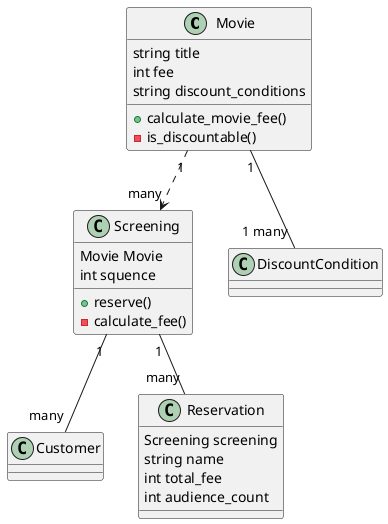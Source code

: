 @startuml
Movie "1" ..> "many" Screening
Movie "1" -- "1 many"  DiscountCondition
Screening "1" -- "many" Customer
Screening "1" -- "many" Reservation

class Screening{
    Movie Movie
    int squence
    +reserve()
    -calculate_fee()
}

Class Movie{
    string title
    int fee
    string discount_conditions

    +calculate_movie_fee()
    -is_discountable()
}

class Reservation{
    Screening screening
    string name
    int total_fee
    int audience_count

}
@enduml